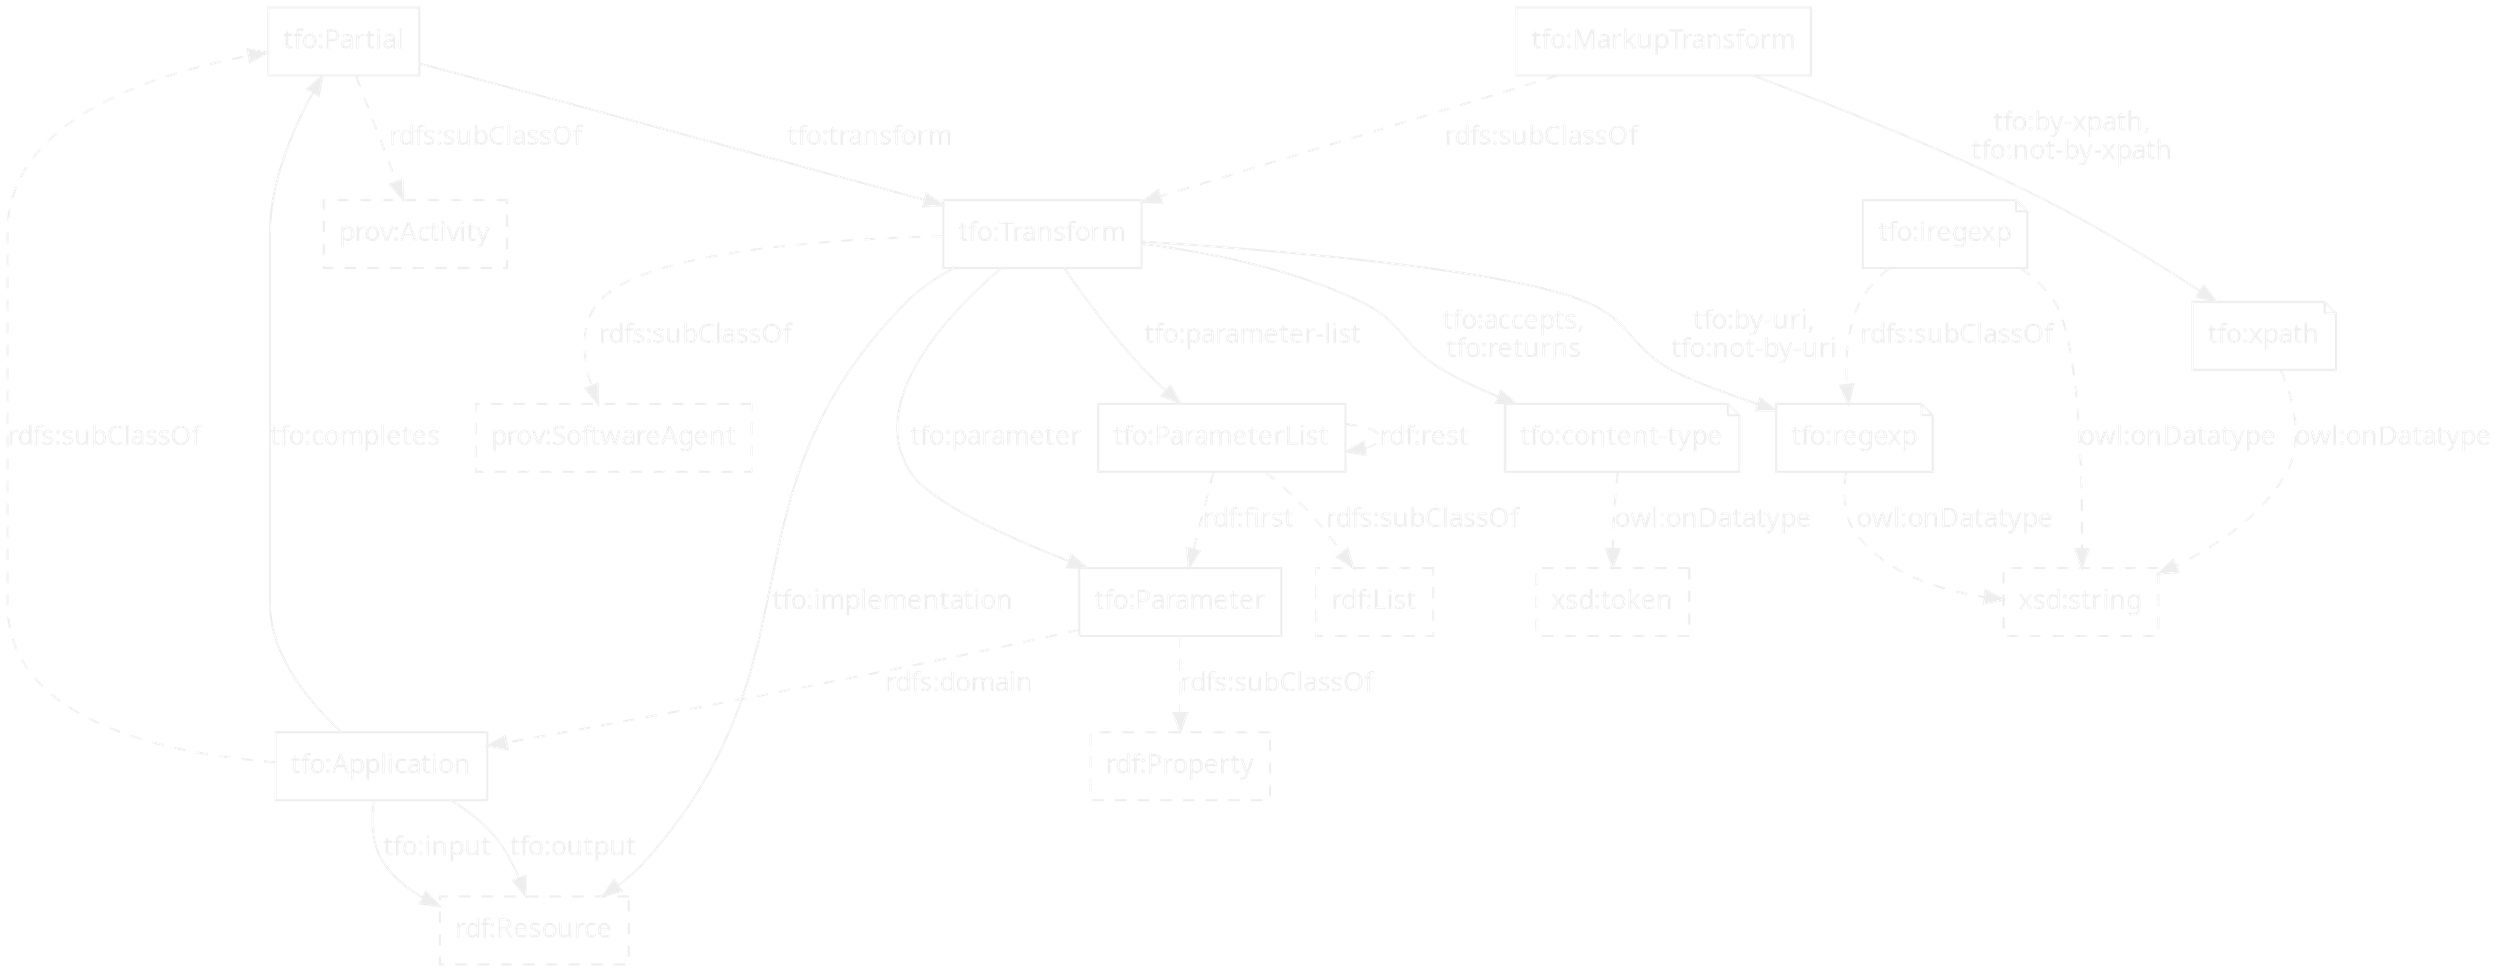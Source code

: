 digraph {
    graph [bgcolor=transparent];
    node [shape=box,color="#eeeeee",fontcolor="#eeeeee",fontname="Lucida Grande, Lucida Sans Unicode, sans-serif"];
    edge [color="#eeeeee",fontcolor="#eeeeee",fontname="Lucida Grande, Lucida Sans Unicode, sans-serif"];

    subgraph {
        node [style=dashed];
        prov_Activity [label="prov:Activity"];
        prov_SoftwareAgent [label="prov:SoftwareAgent"];
        rdf_List      [label="rdf:List"];
        rdf_Property  [label="rdf:Property"];
        rdf_Resource  [label="rdf:Resource"];
        xsd_string    [label="xsd:string"];
        xsd_token     [label="xsd:token"];
    }

    tfo_Application [label="tfo:Application"];
    tfo_Parameter [label="tfo:Parameter"];
    tfo_ParameterList [label="tfo:ParameterList"];
    tfo_Partial [label="tfo:Partial"];
    tfo_Transform [label="tfo:Transform"];
    tfo_MarkupTransform [label="tfo:MarkupTransform"];

    tfo_content_type [label="tfo:content-type", shape=note];
    tfo_content_type -> xsd_token [style=dashed, label="owl:onDatatype"];

    tfo_regexp [label="tfo:regexp", shape=note];
    tfo_regexp -> xsd_string [style=dashed, label="owl:onDatatype"];
    tfo_iregexp [label="tfo:iregexp", shape=note];
    tfo_iregexp -> xsd_string [style=dashed, label="owl:onDatatype"];

    tfo_xpath [label="tfo:xpath", shape=note];
    tfo_xpath -> xsd_string [style=dashed, label="owl:onDatatype"];

    subgraph {
        edge [style=dashed, label="rdfs:subClassOf"];
        tfo_Application -> tfo_Partial -> prov_Activity;
        tfo_MarkupTransform -> tfo_Transform -> prov_SoftwareAgent;
        tfo_Parameter -> rdf_Property;
        tfo_ParameterList -> rdf_List;
        tfo_iregexp -> tfo_regexp;
    }

    tfo_Transform -> tfo_Parameter [label="tfo:parameter"];
    tfo_Transform -> tfo_ParameterList [label="tfo:parameter-list"];
    tfo_Transform -> rdf_Resource [label="tfo:implementation"];
    tfo_Transform -> tfo_content_type [label="tfo:accepts,\ntfo:returns"];
    // tfo_Transform -> tfo_content_type [label="tfo:returns"];
    tfo_Partial   -> tfo_Transform [label="tfo:transform"];
    tfo_Application -> tfo_Partial [label="tfo:completes"];
    tfo_Application -> rdf_Resource [label="tfo:input"];
    tfo_Application -> rdf_Resource [label="tfo:output"];

    tfo_Transform -> tfo_regexp [label="tfo:by-uri,\ntfo:not-by-uri"];
    tfo_MarkupTransform -> tfo_xpath [label="tfo:by-xpath,\ntfo:not-by-xpath"];

    subgraph {
        edge [style=dashed];
        tfo_Parameter -> tfo_Application [label="rdfs:domain"];
        tfo_ParameterList -> tfo_Parameter [label="rdf:first"];
        tfo_ParameterList -> tfo_ParameterList [label="rdf:rest"];
    }
}
